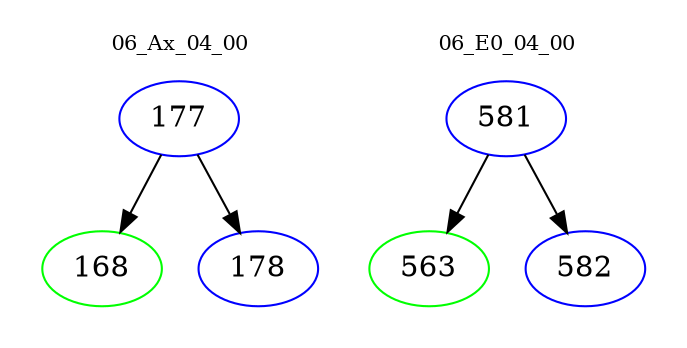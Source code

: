 digraph{
subgraph cluster_0 {
color = white
label = "06_Ax_04_00";
fontsize=10;
T0_177 [label="177", color="blue"]
T0_177 -> T0_168 [color="black"]
T0_168 [label="168", color="green"]
T0_177 -> T0_178 [color="black"]
T0_178 [label="178", color="blue"]
}
subgraph cluster_1 {
color = white
label = "06_E0_04_00";
fontsize=10;
T1_581 [label="581", color="blue"]
T1_581 -> T1_563 [color="black"]
T1_563 [label="563", color="green"]
T1_581 -> T1_582 [color="black"]
T1_582 [label="582", color="blue"]
}
}
